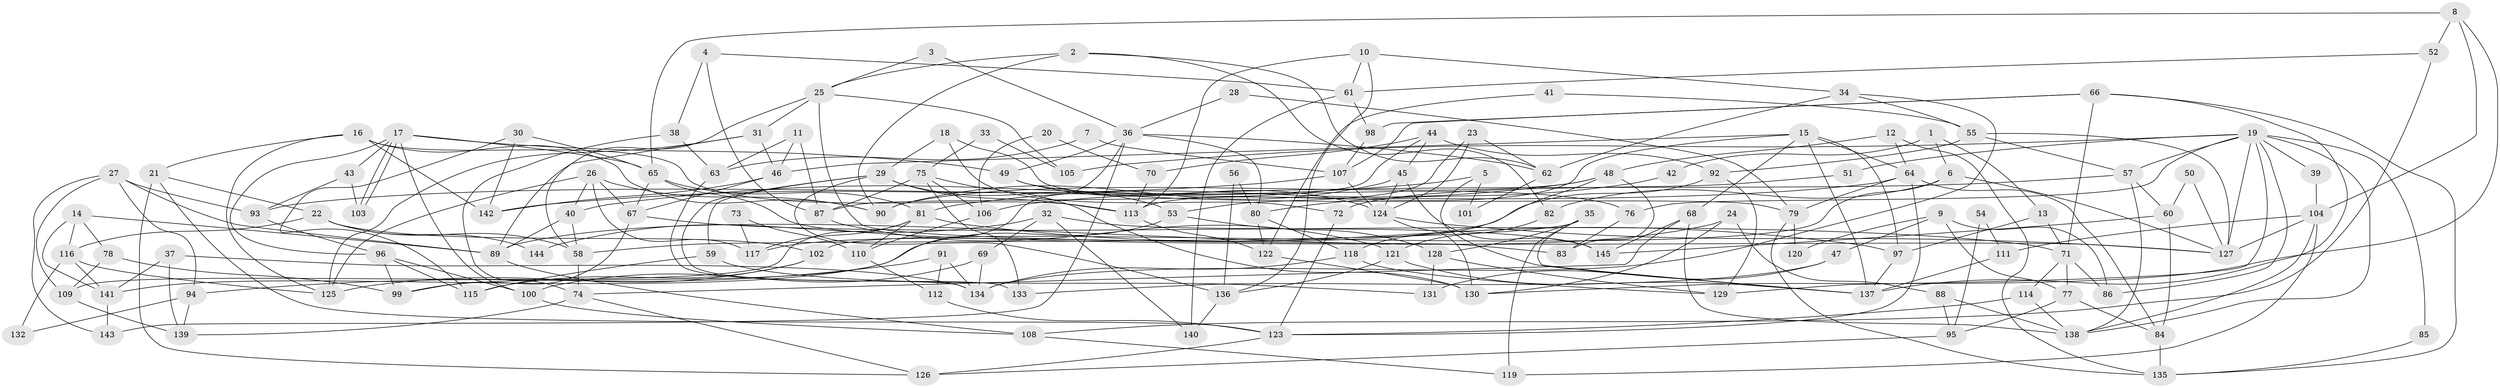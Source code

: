 // Generated by graph-tools (version 1.1) at 2025/50/03/09/25 03:50:13]
// undirected, 145 vertices, 290 edges
graph export_dot {
graph [start="1"]
  node [color=gray90,style=filled];
  1;
  2;
  3;
  4;
  5;
  6;
  7;
  8;
  9;
  10;
  11;
  12;
  13;
  14;
  15;
  16;
  17;
  18;
  19;
  20;
  21;
  22;
  23;
  24;
  25;
  26;
  27;
  28;
  29;
  30;
  31;
  32;
  33;
  34;
  35;
  36;
  37;
  38;
  39;
  40;
  41;
  42;
  43;
  44;
  45;
  46;
  47;
  48;
  49;
  50;
  51;
  52;
  53;
  54;
  55;
  56;
  57;
  58;
  59;
  60;
  61;
  62;
  63;
  64;
  65;
  66;
  67;
  68;
  69;
  70;
  71;
  72;
  73;
  74;
  75;
  76;
  77;
  78;
  79;
  80;
  81;
  82;
  83;
  84;
  85;
  86;
  87;
  88;
  89;
  90;
  91;
  92;
  93;
  94;
  95;
  96;
  97;
  98;
  99;
  100;
  101;
  102;
  103;
  104;
  105;
  106;
  107;
  108;
  109;
  110;
  111;
  112;
  113;
  114;
  115;
  116;
  117;
  118;
  119;
  120;
  121;
  122;
  123;
  124;
  125;
  126;
  127;
  128;
  129;
  130;
  131;
  132;
  133;
  134;
  135;
  136;
  137;
  138;
  139;
  140;
  141;
  142;
  143;
  144;
  145;
  1 -- 13;
  1 -- 6;
  1 -- 42;
  2 -- 82;
  2 -- 62;
  2 -- 25;
  2 -- 90;
  3 -- 25;
  3 -- 36;
  4 -- 61;
  4 -- 87;
  4 -- 38;
  5 -- 137;
  5 -- 40;
  5 -- 101;
  6 -- 102;
  6 -- 127;
  6 -- 82;
  7 -- 107;
  7 -- 63;
  8 -- 104;
  8 -- 65;
  8 -- 52;
  8 -- 130;
  9 -- 86;
  9 -- 77;
  9 -- 47;
  9 -- 120;
  10 -- 136;
  10 -- 34;
  10 -- 61;
  10 -- 113;
  11 -- 46;
  11 -- 87;
  11 -- 63;
  12 -- 135;
  12 -- 48;
  12 -- 64;
  13 -- 97;
  13 -- 71;
  14 -- 141;
  14 -- 78;
  14 -- 89;
  14 -- 116;
  15 -- 113;
  15 -- 97;
  15 -- 46;
  15 -- 64;
  15 -- 68;
  15 -- 137;
  16 -- 125;
  16 -- 90;
  16 -- 21;
  16 -- 113;
  16 -- 142;
  17 -- 103;
  17 -- 103;
  17 -- 96;
  17 -- 43;
  17 -- 49;
  17 -- 65;
  17 -- 100;
  18 -- 29;
  18 -- 79;
  18 -- 72;
  19 -- 57;
  19 -- 127;
  19 -- 39;
  19 -- 51;
  19 -- 76;
  19 -- 85;
  19 -- 86;
  19 -- 105;
  19 -- 129;
  19 -- 138;
  20 -- 106;
  20 -- 70;
  21 -- 123;
  21 -- 22;
  21 -- 126;
  22 -- 116;
  22 -- 58;
  22 -- 102;
  22 -- 144;
  23 -- 53;
  23 -- 124;
  23 -- 62;
  24 -- 89;
  24 -- 130;
  24 -- 88;
  25 -- 83;
  25 -- 31;
  25 -- 58;
  25 -- 105;
  26 -- 40;
  26 -- 90;
  26 -- 67;
  26 -- 117;
  26 -- 125;
  27 -- 93;
  27 -- 143;
  27 -- 89;
  27 -- 94;
  27 -- 109;
  28 -- 79;
  28 -- 36;
  29 -- 59;
  29 -- 113;
  29 -- 53;
  29 -- 133;
  29 -- 136;
  30 -- 65;
  30 -- 142;
  30 -- 115;
  31 -- 89;
  31 -- 46;
  31 -- 125;
  32 -- 145;
  32 -- 69;
  32 -- 140;
  32 -- 144;
  33 -- 105;
  33 -- 75;
  34 -- 55;
  34 -- 134;
  34 -- 62;
  35 -- 137;
  35 -- 58;
  35 -- 119;
  35 -- 128;
  36 -- 99;
  36 -- 62;
  36 -- 49;
  36 -- 80;
  36 -- 143;
  37 -- 141;
  37 -- 134;
  37 -- 139;
  38 -- 74;
  38 -- 63;
  39 -- 104;
  40 -- 58;
  40 -- 89;
  41 -- 122;
  41 -- 55;
  42 -- 80;
  43 -- 93;
  43 -- 103;
  44 -- 87;
  44 -- 45;
  44 -- 70;
  44 -- 92;
  45 -- 124;
  45 -- 90;
  45 -- 145;
  46 -- 67;
  46 -- 142;
  47 -- 133;
  47 -- 131;
  48 -- 81;
  48 -- 118;
  48 -- 83;
  48 -- 90;
  49 -- 76;
  49 -- 124;
  50 -- 60;
  50 -- 127;
  51 -- 72;
  52 -- 108;
  52 -- 61;
  53 -- 128;
  53 -- 141;
  54 -- 95;
  54 -- 111;
  55 -- 92;
  55 -- 127;
  55 -- 57;
  56 -- 80;
  56 -- 136;
  57 -- 138;
  57 -- 60;
  57 -- 106;
  58 -- 74;
  59 -- 115;
  59 -- 131;
  60 -- 145;
  60 -- 84;
  61 -- 98;
  61 -- 140;
  62 -- 101;
  63 -- 134;
  64 -- 79;
  64 -- 84;
  64 -- 93;
  64 -- 123;
  65 -- 67;
  65 -- 81;
  65 -- 127;
  66 -- 107;
  66 -- 71;
  66 -- 98;
  66 -- 135;
  66 -- 137;
  67 -- 71;
  67 -- 99;
  68 -- 74;
  68 -- 138;
  68 -- 145;
  69 -- 134;
  69 -- 100;
  70 -- 113;
  71 -- 77;
  71 -- 86;
  71 -- 114;
  72 -- 123;
  73 -- 110;
  73 -- 117;
  74 -- 126;
  74 -- 139;
  75 -- 130;
  75 -- 106;
  75 -- 87;
  75 -- 133;
  76 -- 83;
  77 -- 95;
  77 -- 84;
  78 -- 109;
  78 -- 99;
  79 -- 135;
  79 -- 120;
  80 -- 122;
  80 -- 118;
  81 -- 109;
  81 -- 97;
  81 -- 110;
  81 -- 117;
  82 -- 121;
  84 -- 135;
  85 -- 135;
  87 -- 121;
  88 -- 138;
  88 -- 95;
  89 -- 108;
  91 -- 94;
  91 -- 134;
  91 -- 112;
  92 -- 117;
  92 -- 129;
  93 -- 96;
  94 -- 139;
  94 -- 132;
  95 -- 126;
  96 -- 115;
  96 -- 100;
  96 -- 99;
  97 -- 137;
  98 -- 107;
  100 -- 108;
  102 -- 125;
  102 -- 115;
  104 -- 138;
  104 -- 127;
  104 -- 111;
  104 -- 119;
  106 -- 110;
  107 -- 142;
  107 -- 124;
  108 -- 119;
  109 -- 139;
  110 -- 112;
  111 -- 137;
  112 -- 123;
  113 -- 122;
  114 -- 138;
  114 -- 123;
  116 -- 125;
  116 -- 132;
  116 -- 141;
  118 -- 129;
  118 -- 134;
  121 -- 136;
  121 -- 137;
  122 -- 130;
  123 -- 126;
  124 -- 127;
  124 -- 130;
  128 -- 129;
  128 -- 131;
  136 -- 140;
  141 -- 143;
}
